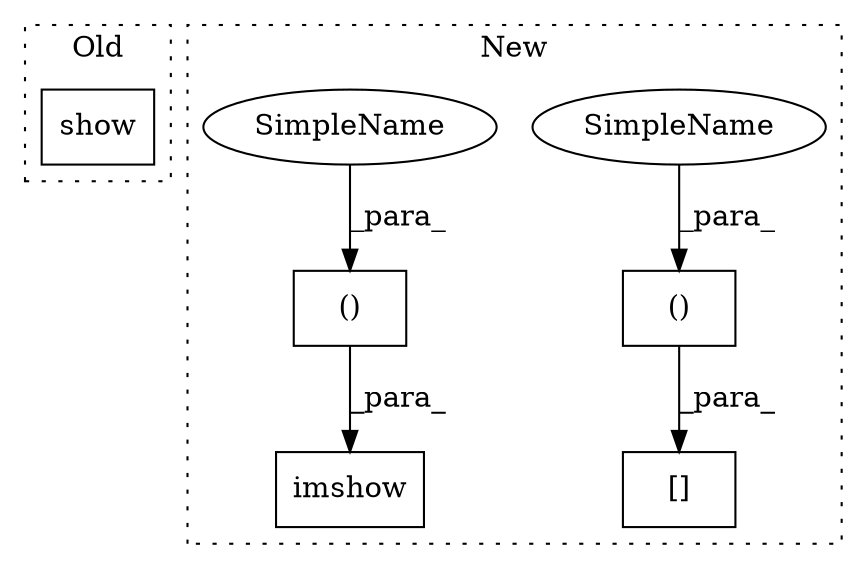 digraph G {
subgraph cluster0 {
1 [label="show" a="32" s="3418,3424" l="5,1" shape="box"];
label = "Old";
style="dotted";
}
subgraph cluster1 {
2 [label="imshow" a="32" s="3373,3448" l="7,1" shape="box"];
3 [label="()" a="106" s="3421" l="25" shape="box"];
4 [label="()" a="106" s="3676" l="25" shape="box"];
5 [label="[]" a="2" s="3641,3701" l="35,2" shape="box"];
6 [label="SimpleName" a="42" s="3691" l="10" shape="ellipse"];
7 [label="SimpleName" a="42" s="3436" l="10" shape="ellipse"];
label = "New";
style="dotted";
}
3 -> 2 [label="_para_"];
4 -> 5 [label="_para_"];
6 -> 4 [label="_para_"];
7 -> 3 [label="_para_"];
}